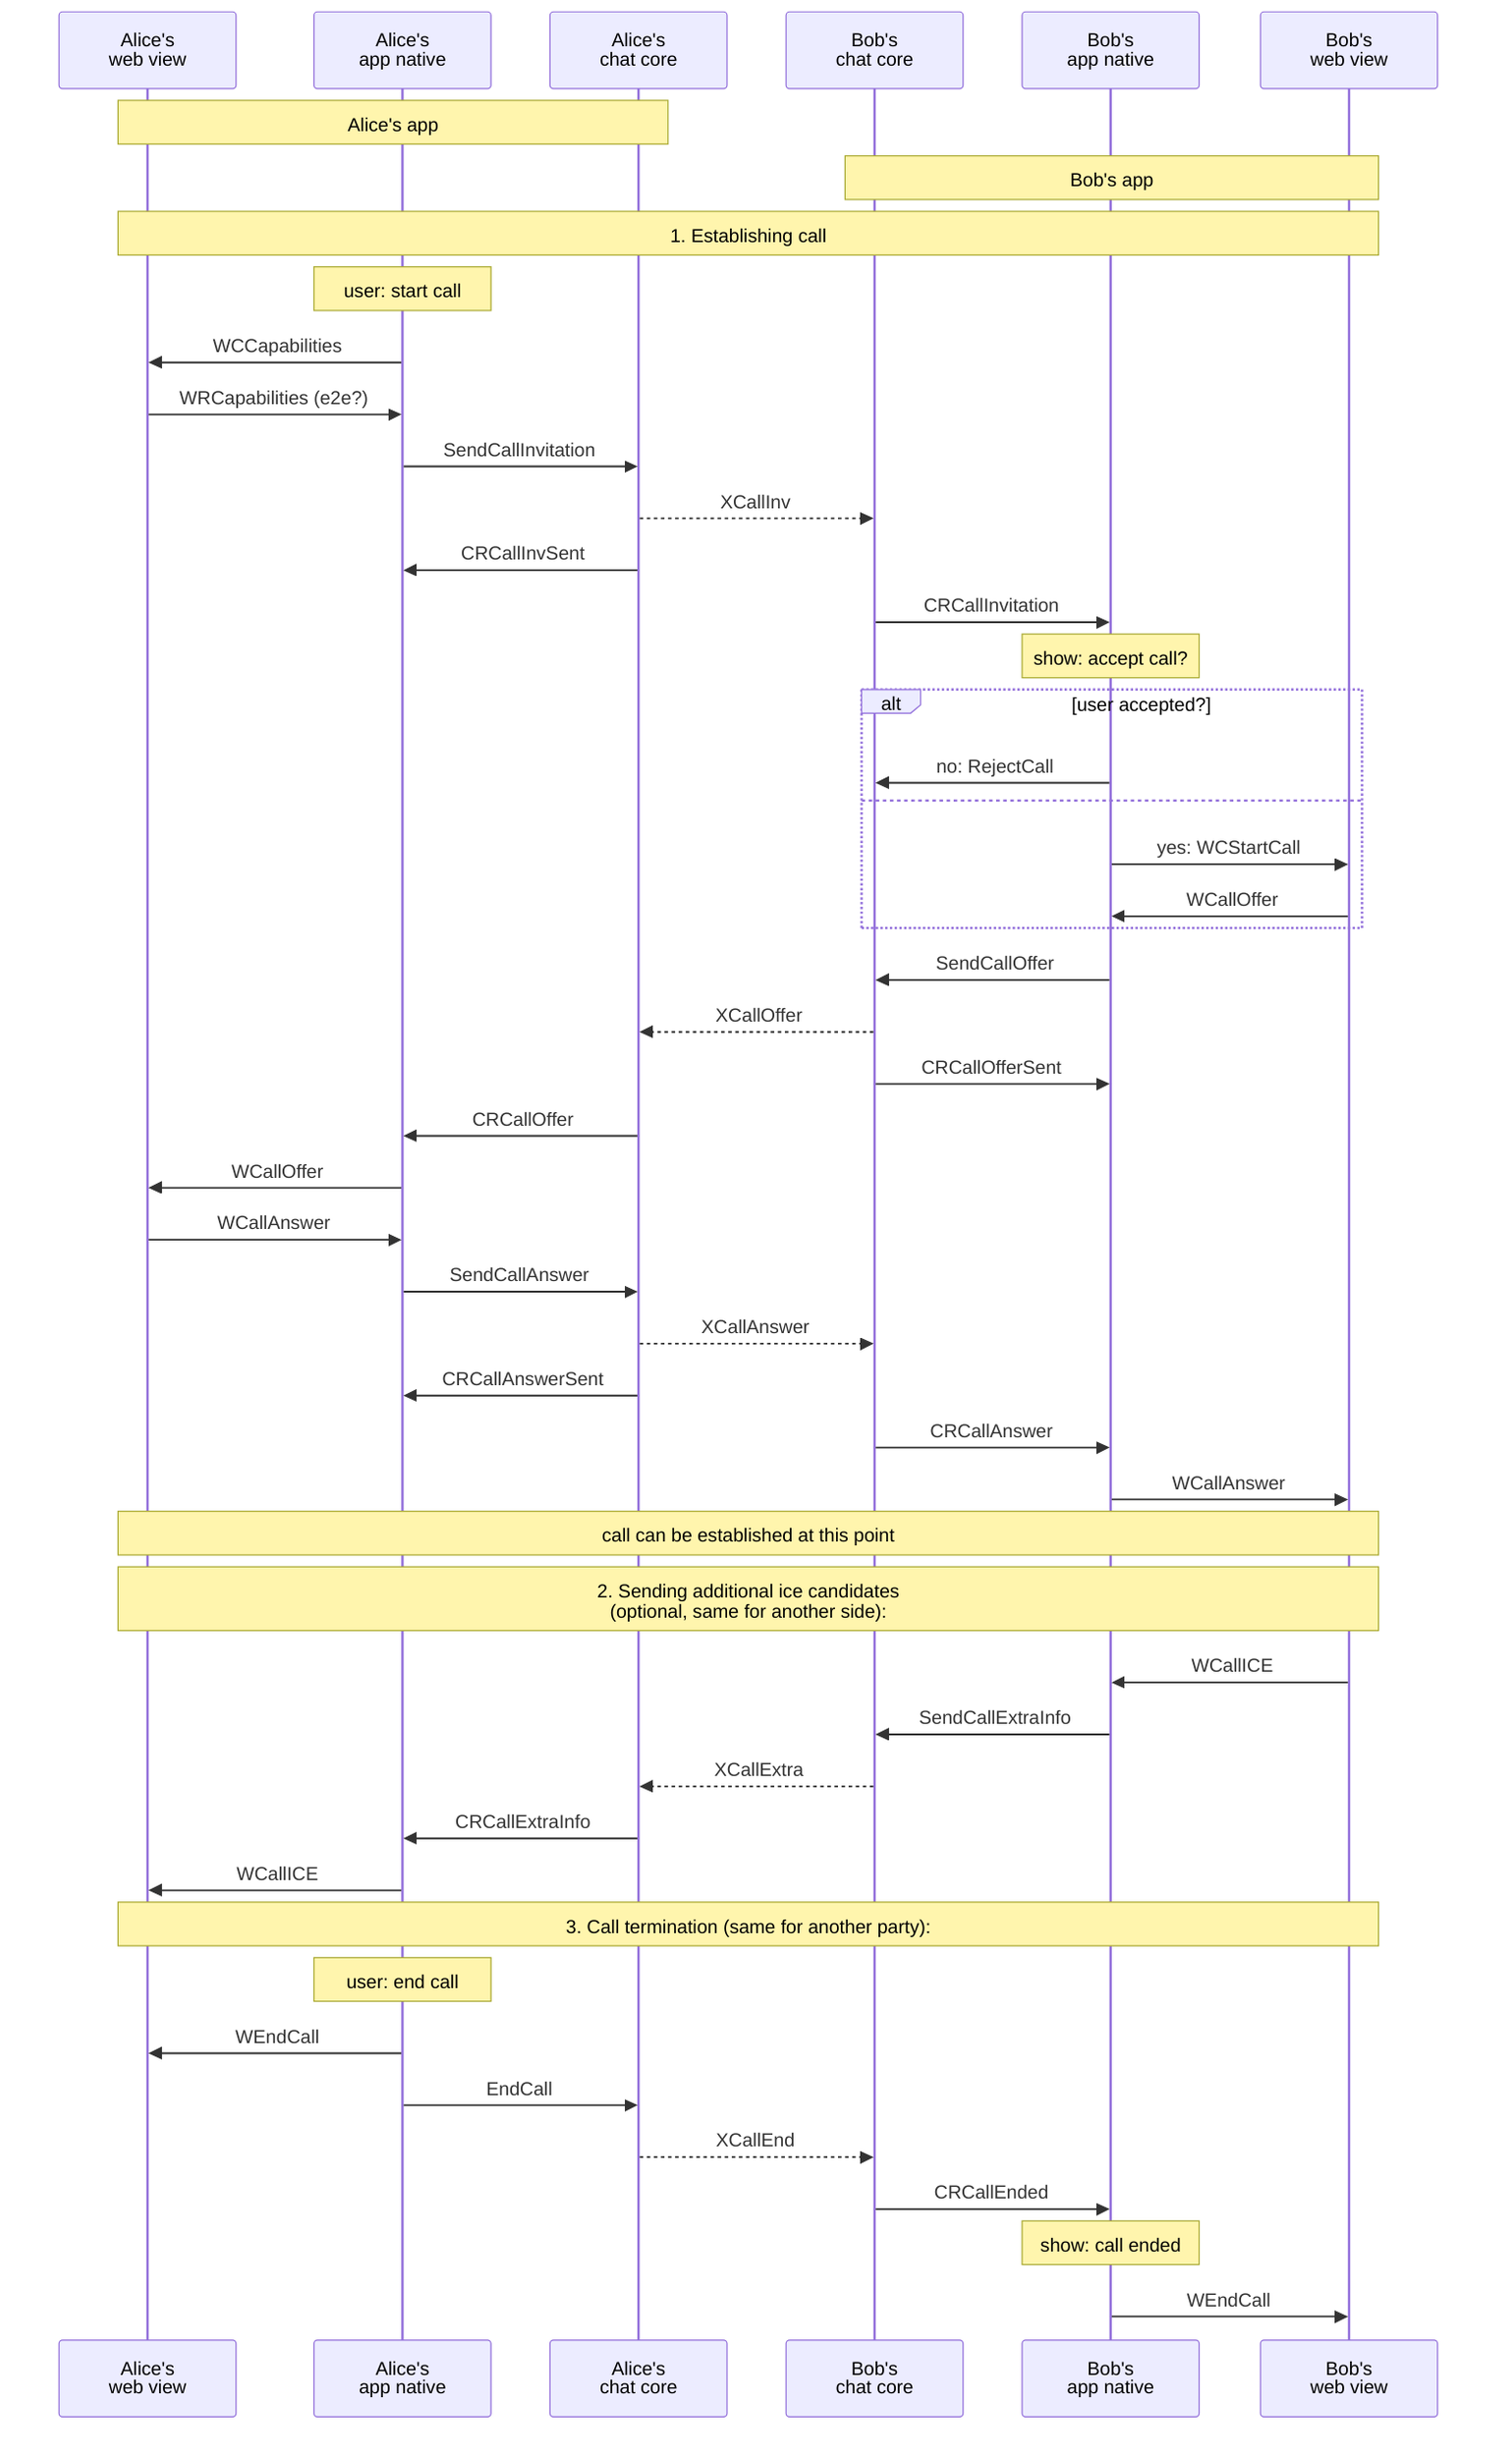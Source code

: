 sequenceDiagram
  participant AW as Alice's<br>web view
  participant AN as Alice's<br>app native
  participant AC as Alice's<br>chat core
  participant BC as Bob's<br>chat core
  participant BN as Bob's<br>app native
  participant BW as Bob's<br>web view

  note over AW, AC: Alice's app
  note over BC, BW: Bob's app

  note over AW, BW: 1. Establishing call

  note over AN: user: start call
  AN ->> AW: WCCapabilities
  AW ->> AN: WRCapabilities (e2e?)

  AN ->> AC: SendCallInvitation
  AC -->> BC: XCallInv
  AC ->> AN: CRCallInvSent

  BC ->> BN: CRCallInvitation
  note over BN: show: accept call?
  
  alt user accepted?
    BN ->> BC: no: RejectCall
  else
    BN ->> BW: yes: WCStartCall
    BW ->> BN: WCallOffer
  end

  BN ->> BC: SendCallOffer
  BC -->> AC: XCallOffer
  BC ->> BN: CRCallOfferSent
  AC ->> AN: CRCallOffer
  AN ->> AW: WCallOffer
  AW ->> AN: WCallAnswer
  AN ->> AC: SendCallAnswer
  AC -->> BC: XCallAnswer
  AC ->> AN: CRCallAnswerSent
  BC ->> BN: CRCallAnswer
  BN ->> BW: WCallAnswer

  note over AW, BW: call can be established at this point

  note over AW, BW: 2. Sending additional ice candidates<br>(optional, same for another side):

  BW ->> BN: WCallICE
  BN ->> BC: SendCallExtraInfo
  BC -->> AC: XCallExtra
  AC ->> AN: CRCallExtraInfo
  AN ->> AW: WCallICE

  note over AW, BW: 3. Call termination (same for another party):

  note over AN: user: end call
  AN ->> AW: WEndCall
  AN ->> AC: EndCall
  AC -->> BC: XCallEnd
  BC ->> BN: CRCallEnded
  note over BN: show: call ended
  BN ->> BW: WEndCall